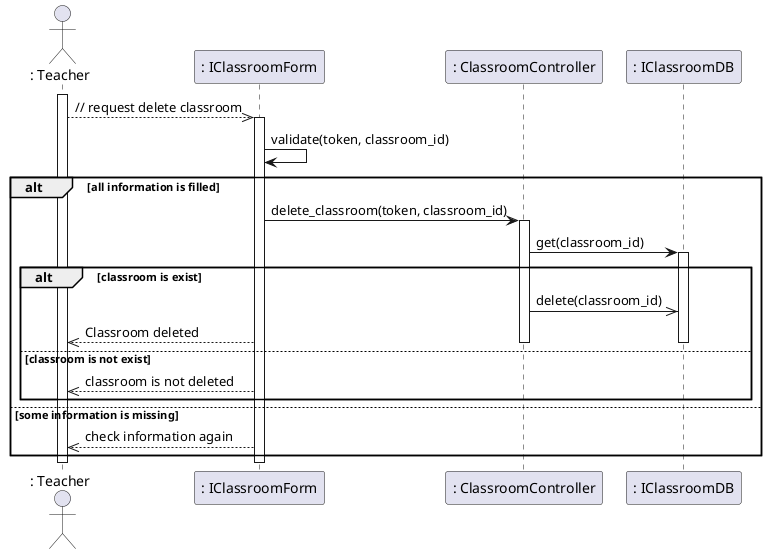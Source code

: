 @startuml deleteClass

actor ": Teacher"

activate ": Teacher"
": Teacher" -->> ": IClassroomForm": // request delete classroom
activate ": IClassroomForm"
": IClassroomForm" -> ": IClassroomForm": validate(token, classroom_id)
alt all information is filled
    ": IClassroomForm" -> ": ClassroomController": delete_classroom(token, classroom_id)
    activate ": ClassroomController"
    ": ClassroomController" -> ": IClassroomDB": get(classroom_id)
    activate ": IClassroomDB"
    alt classroom is exist
        ": ClassroomController" ->> ": IClassroomDB": delete(classroom_id)
        ": IClassroomForm" -->> ": Teacher": Classroom deleted
    else classroom is not exist
        deactivate ": IClassroomDB"
        deactivate ": ClassroomController"
        ": IClassroomForm" -->> ": Teacher": classroom is not deleted
    end
else some information is missing
    ": IClassroomForm" -->> ": Teacher": check information again
end

deactivate ": IClassroomForm"
deactivate ": Teacher"

@enduml